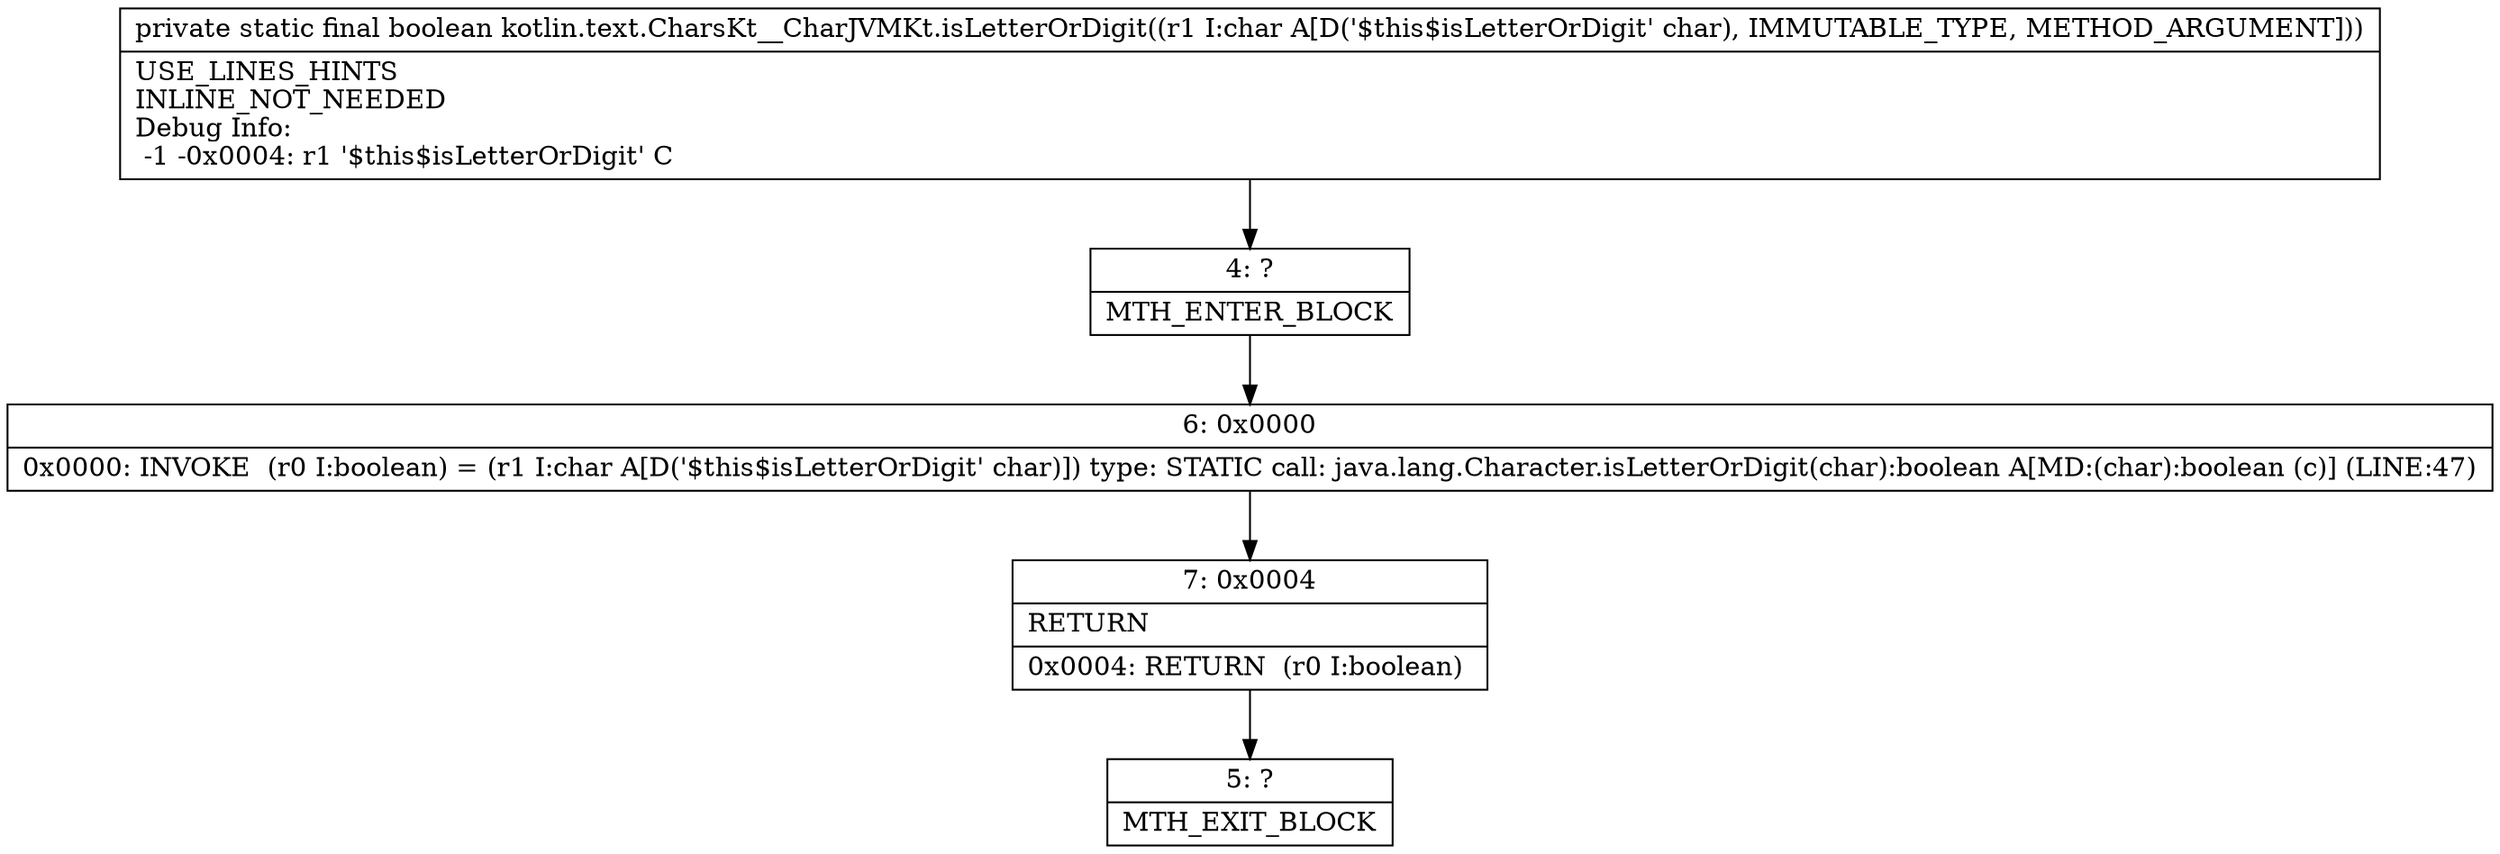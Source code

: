 digraph "CFG forkotlin.text.CharsKt__CharJVMKt.isLetterOrDigit(C)Z" {
Node_4 [shape=record,label="{4\:\ ?|MTH_ENTER_BLOCK\l}"];
Node_6 [shape=record,label="{6\:\ 0x0000|0x0000: INVOKE  (r0 I:boolean) = (r1 I:char A[D('$this$isLetterOrDigit' char)]) type: STATIC call: java.lang.Character.isLetterOrDigit(char):boolean A[MD:(char):boolean (c)] (LINE:47)\l}"];
Node_7 [shape=record,label="{7\:\ 0x0004|RETURN\l|0x0004: RETURN  (r0 I:boolean) \l}"];
Node_5 [shape=record,label="{5\:\ ?|MTH_EXIT_BLOCK\l}"];
MethodNode[shape=record,label="{private static final boolean kotlin.text.CharsKt__CharJVMKt.isLetterOrDigit((r1 I:char A[D('$this$isLetterOrDigit' char), IMMUTABLE_TYPE, METHOD_ARGUMENT]))  | USE_LINES_HINTS\lINLINE_NOT_NEEDED\lDebug Info:\l  \-1 \-0x0004: r1 '$this$isLetterOrDigit' C\l}"];
MethodNode -> Node_4;Node_4 -> Node_6;
Node_6 -> Node_7;
Node_7 -> Node_5;
}


